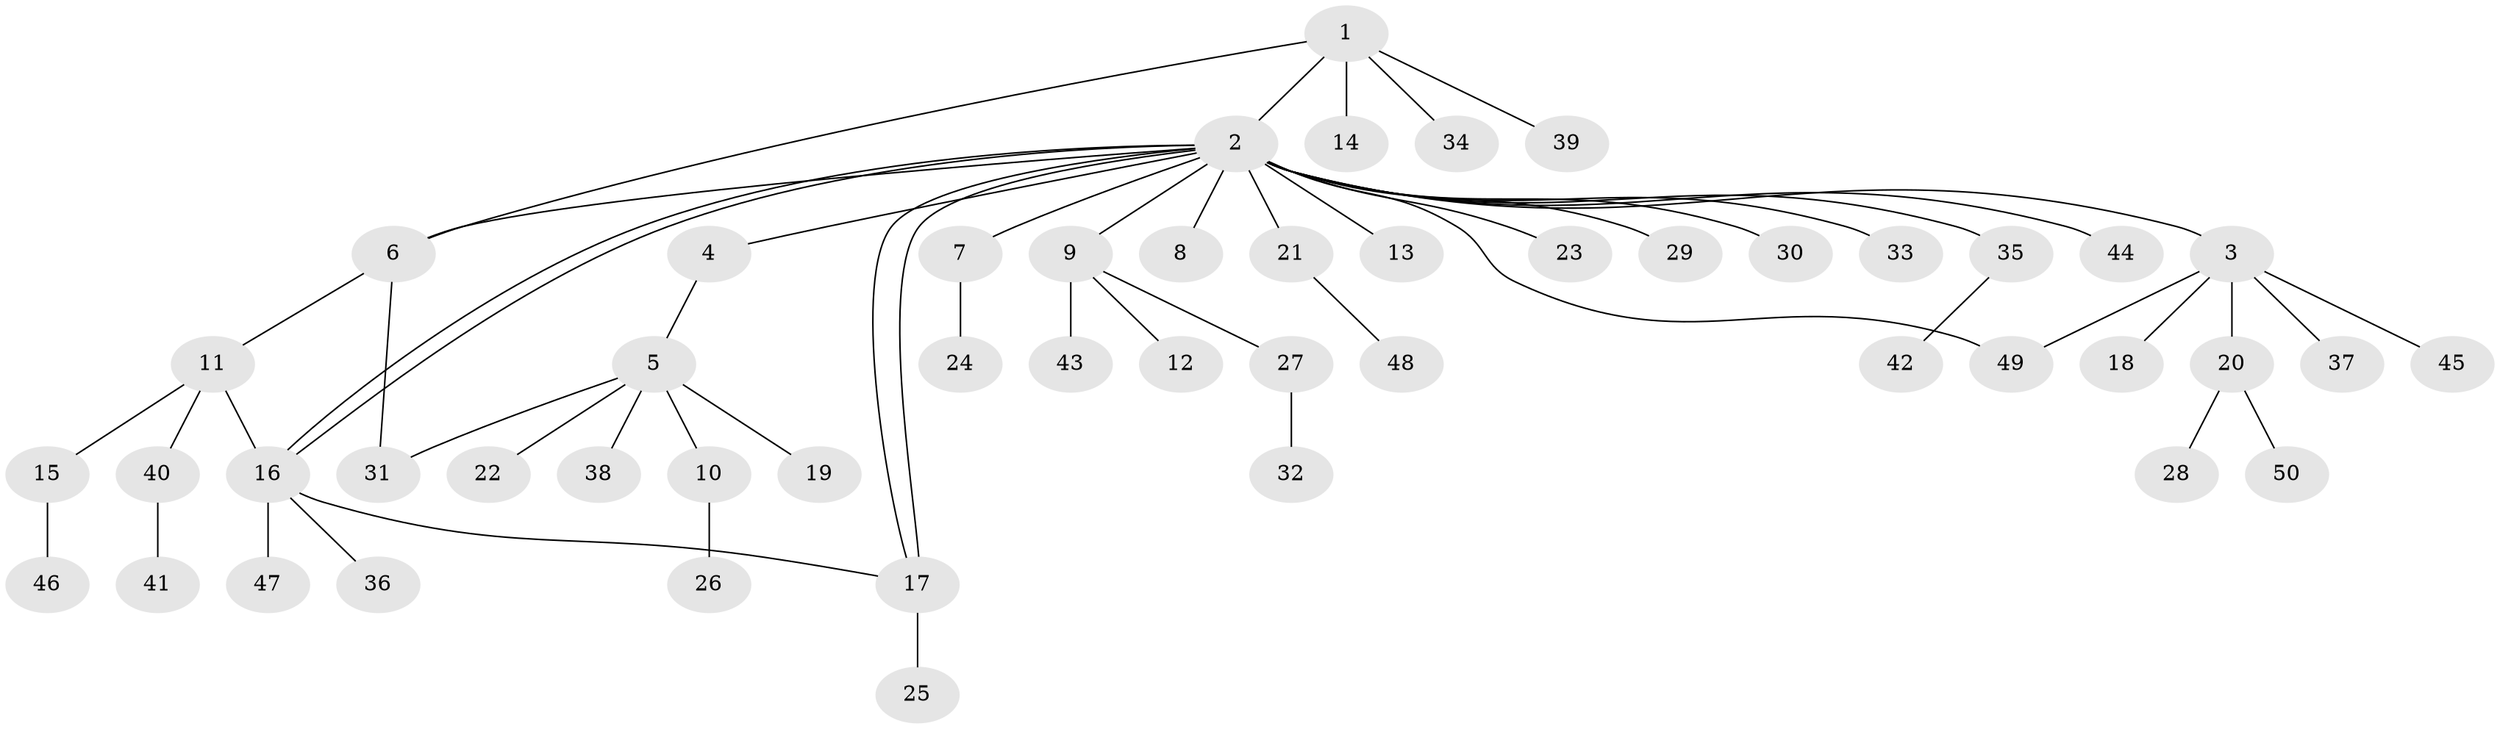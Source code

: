 // Generated by graph-tools (version 1.1) at 2025/01/03/09/25 03:01:48]
// undirected, 50 vertices, 56 edges
graph export_dot {
graph [start="1"]
  node [color=gray90,style=filled];
  1;
  2;
  3;
  4;
  5;
  6;
  7;
  8;
  9;
  10;
  11;
  12;
  13;
  14;
  15;
  16;
  17;
  18;
  19;
  20;
  21;
  22;
  23;
  24;
  25;
  26;
  27;
  28;
  29;
  30;
  31;
  32;
  33;
  34;
  35;
  36;
  37;
  38;
  39;
  40;
  41;
  42;
  43;
  44;
  45;
  46;
  47;
  48;
  49;
  50;
  1 -- 2;
  1 -- 6;
  1 -- 14;
  1 -- 34;
  1 -- 39;
  2 -- 3;
  2 -- 4;
  2 -- 6;
  2 -- 7;
  2 -- 8;
  2 -- 9;
  2 -- 13;
  2 -- 16;
  2 -- 16;
  2 -- 17;
  2 -- 17;
  2 -- 21;
  2 -- 23;
  2 -- 29;
  2 -- 30;
  2 -- 33;
  2 -- 35;
  2 -- 44;
  2 -- 49;
  3 -- 18;
  3 -- 20;
  3 -- 37;
  3 -- 45;
  3 -- 49;
  4 -- 5;
  5 -- 10;
  5 -- 19;
  5 -- 22;
  5 -- 31;
  5 -- 38;
  6 -- 11;
  6 -- 31;
  7 -- 24;
  9 -- 12;
  9 -- 27;
  9 -- 43;
  10 -- 26;
  11 -- 15;
  11 -- 16;
  11 -- 40;
  15 -- 46;
  16 -- 17;
  16 -- 36;
  16 -- 47;
  17 -- 25;
  20 -- 28;
  20 -- 50;
  21 -- 48;
  27 -- 32;
  35 -- 42;
  40 -- 41;
}
